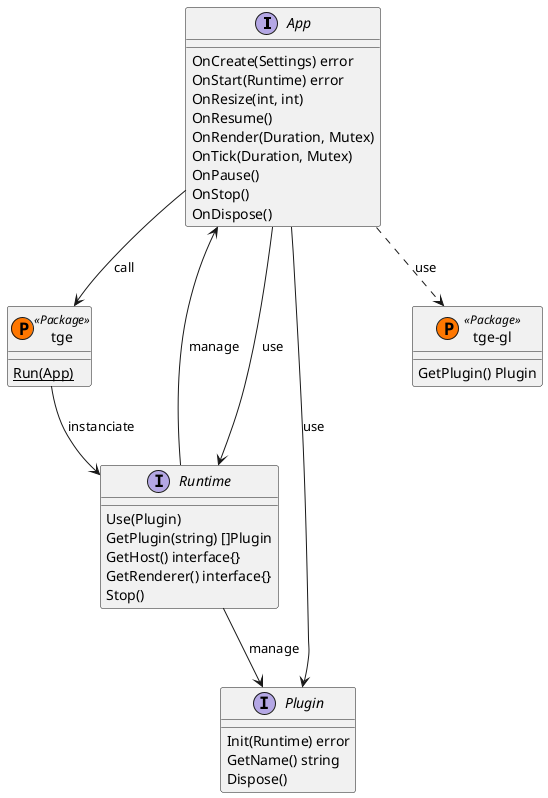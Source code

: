 ```plantuml
@startuml API
' Components
interface App {
    OnCreate(Settings) error
    OnStart(Runtime) error
    OnResize(int, int)
    OnResume()
    OnRender(Duration, Mutex)
    OnTick(Duration, Mutex)
    OnPause()
    OnStop()
    OnDispose()
}

class tge << (P,#FF7700) Package >> {
    {static} Run(App)
}

interface Runtime {
    Use(Plugin)
    GetPlugin(string) []Plugin
    GetHost() interface{}
    GetRenderer() interface{}
    Stop()
}

interface Plugin{    
    Init(Runtime) error
    GetName() string
    Dispose()
}

class "tge-gl" << (P,#FF7700) Package >> {
    GetPlugin() Plugin
}

' Relations
App --> tge : call
tge --> Runtime : instanciate
App <-- Runtime : manage
App --> Runtime : use
App --> Plugin : use
Runtime --> Plugin : manage

App ..> "tge-gl" : use

@enduml
```